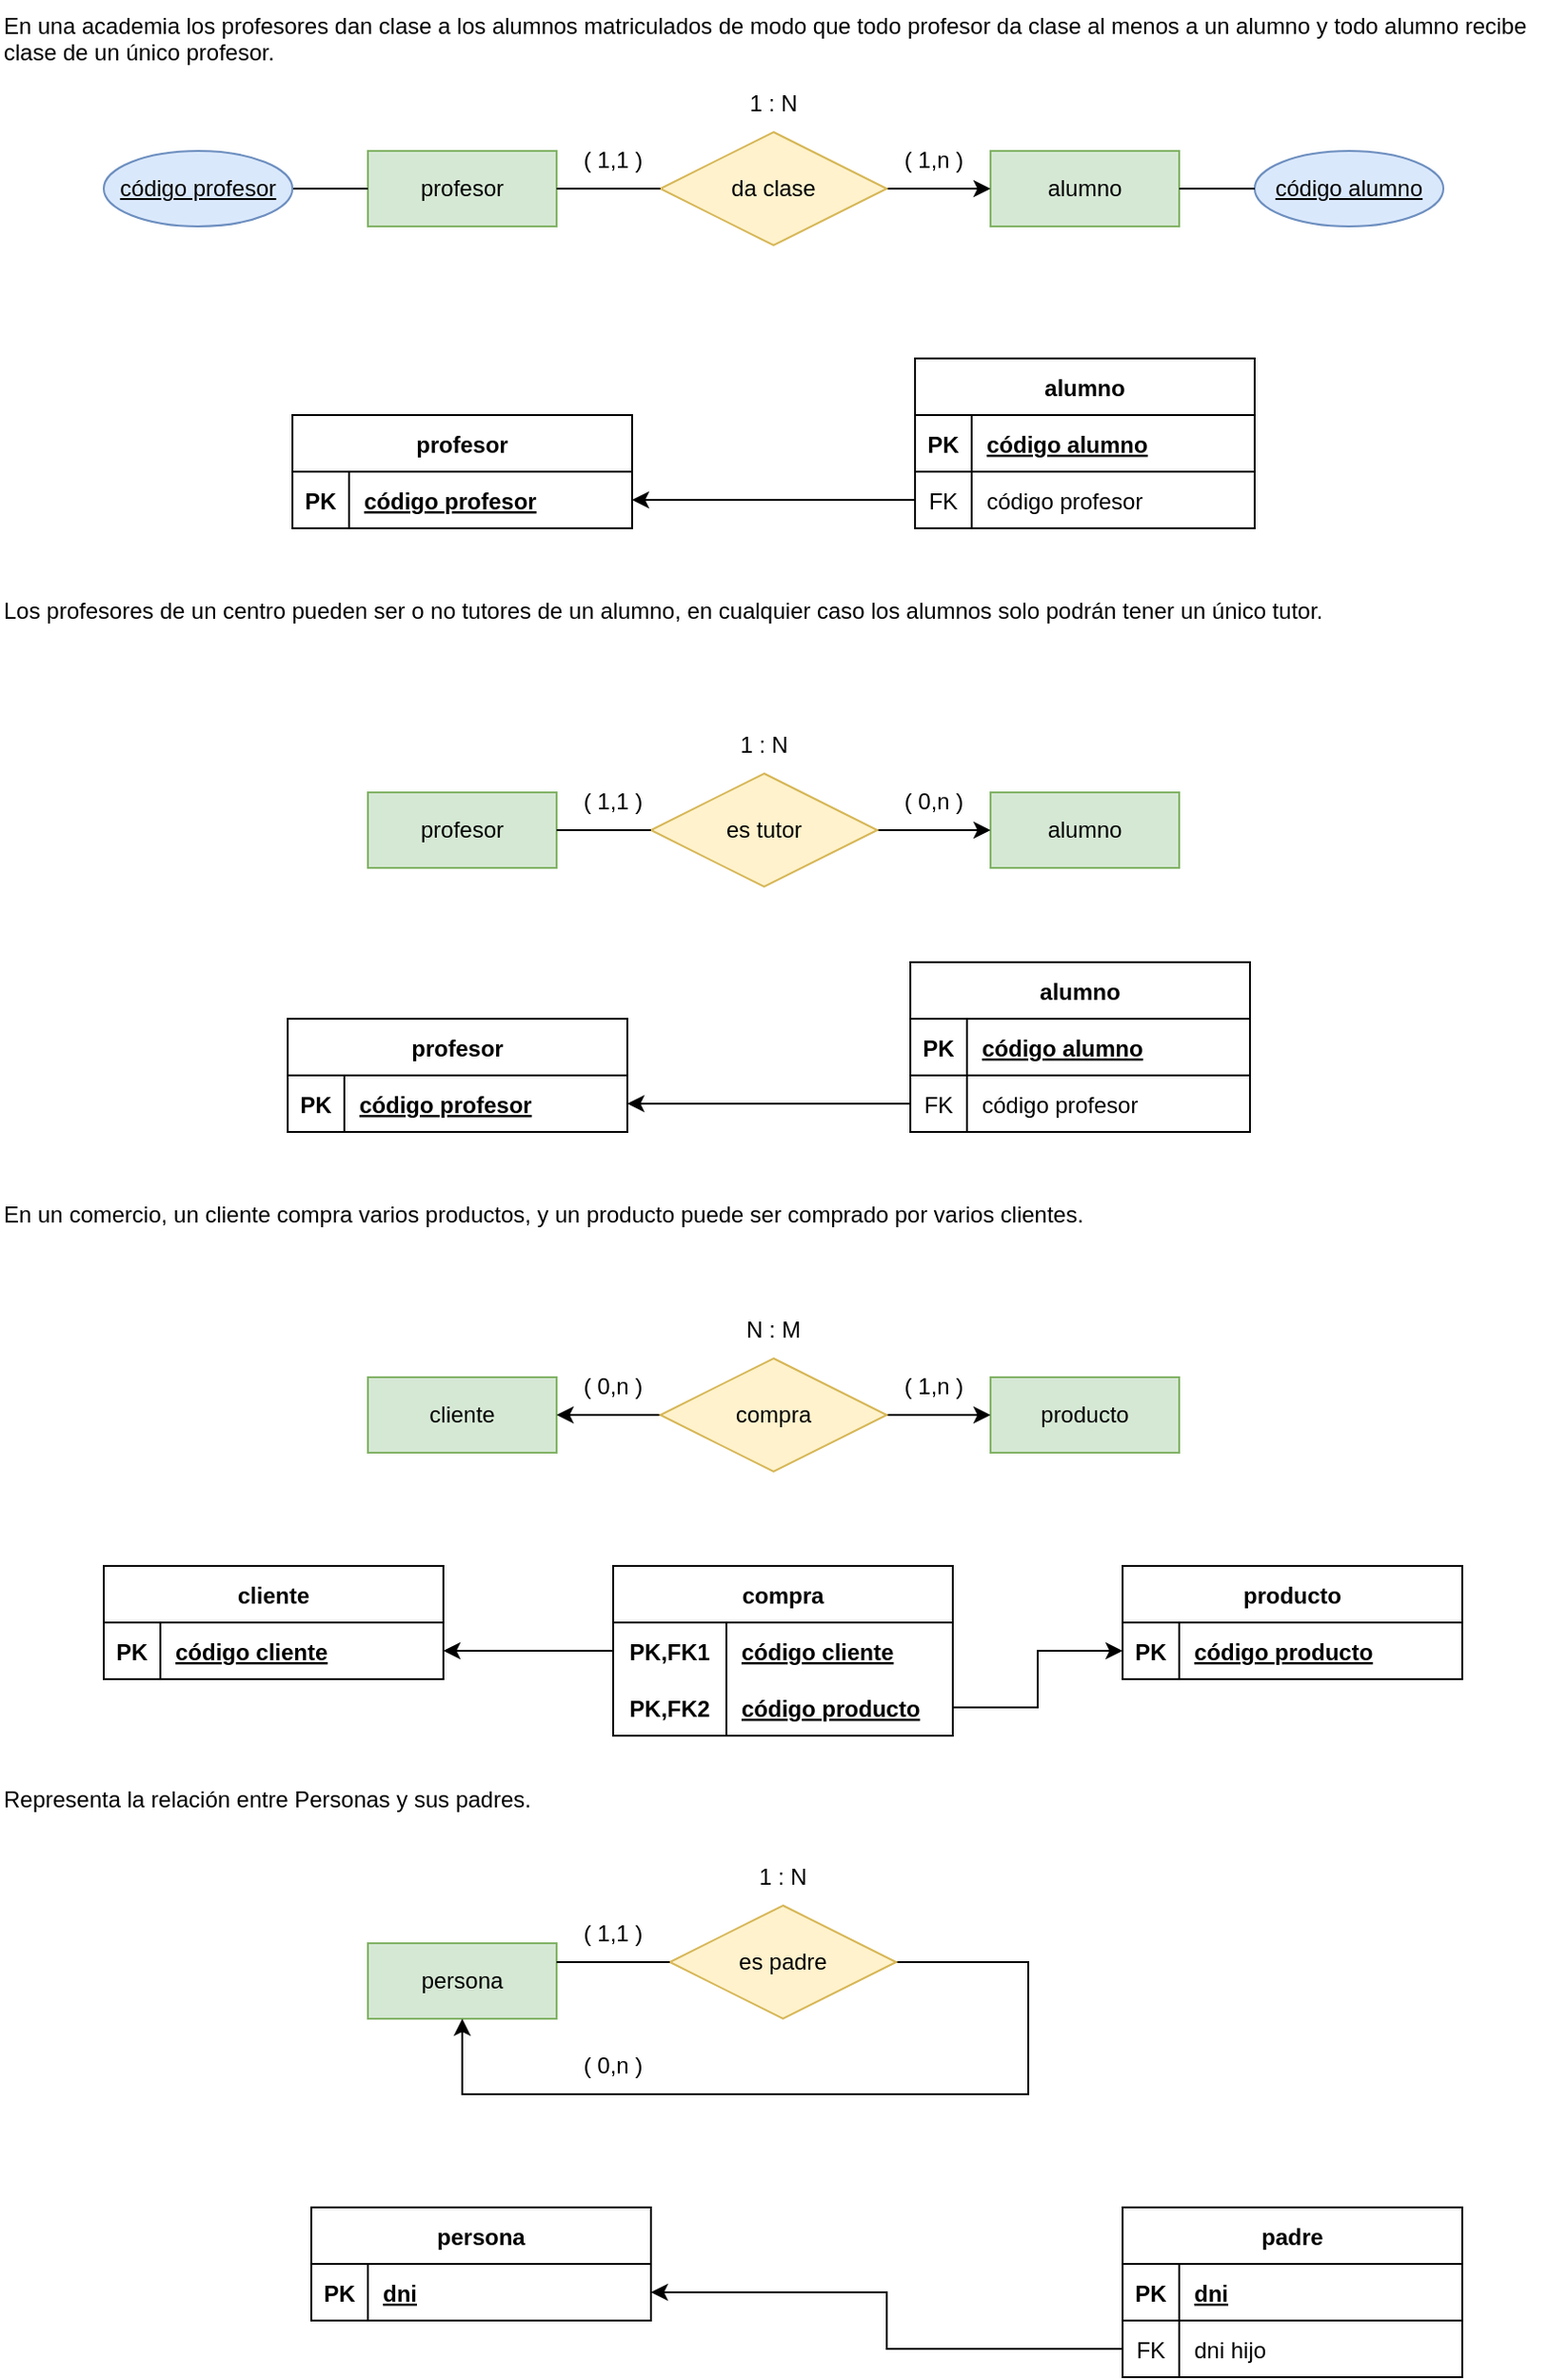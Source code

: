 <mxfile version="20.5.1" type="github">
  <diagram id="R2lEEEUBdFMjLlhIrx00" name="Page-1">
    <mxGraphModel dx="1422" dy="771" grid="1" gridSize="10" guides="1" tooltips="1" connect="1" arrows="1" fold="1" page="1" pageScale="1" pageWidth="1100" pageHeight="850" math="0" shadow="0" extFonts="Permanent Marker^https://fonts.googleapis.com/css?family=Permanent+Marker">
      <root>
        <mxCell id="0" />
        <mxCell id="1" parent="0" />
        <mxCell id="P5QB1PJldriL9mMZKFmA-2" value="alumno" style="whiteSpace=wrap;html=1;align=center;fillColor=#d5e8d4;strokeColor=#82b366;" vertex="1" parent="1">
          <mxGeometry x="540" y="110" width="100" height="40" as="geometry" />
        </mxCell>
        <mxCell id="P5QB1PJldriL9mMZKFmA-3" value="profesor" style="whiteSpace=wrap;html=1;align=center;fillColor=#d5e8d4;strokeColor=#82b366;" vertex="1" parent="1">
          <mxGeometry x="210" y="110" width="100" height="40" as="geometry" />
        </mxCell>
        <mxCell id="P5QB1PJldriL9mMZKFmA-5" style="edgeStyle=orthogonalEdgeStyle;rounded=0;orthogonalLoop=1;jettySize=auto;html=1;entryX=0;entryY=0.5;entryDx=0;entryDy=0;" edge="1" parent="1" source="P5QB1PJldriL9mMZKFmA-4" target="P5QB1PJldriL9mMZKFmA-2">
          <mxGeometry relative="1" as="geometry" />
        </mxCell>
        <mxCell id="P5QB1PJldriL9mMZKFmA-4" value="da clase" style="shape=rhombus;perimeter=rhombusPerimeter;whiteSpace=wrap;html=1;align=center;fillColor=#fff2cc;strokeColor=#d6b656;" vertex="1" parent="1">
          <mxGeometry x="365" y="100" width="120" height="60" as="geometry" />
        </mxCell>
        <mxCell id="P5QB1PJldriL9mMZKFmA-6" value="" style="endArrow=none;html=1;rounded=0;exitX=0;exitY=0.5;exitDx=0;exitDy=0;entryX=1;entryY=0.5;entryDx=0;entryDy=0;" edge="1" parent="1" source="P5QB1PJldriL9mMZKFmA-4" target="P5QB1PJldriL9mMZKFmA-3">
          <mxGeometry relative="1" as="geometry">
            <mxPoint x="340" y="340" as="sourcePoint" />
            <mxPoint x="500" y="340" as="targetPoint" />
          </mxGeometry>
        </mxCell>
        <mxCell id="P5QB1PJldriL9mMZKFmA-9" value="( 1,n )" style="text;html=1;strokeColor=none;fillColor=none;align=center;verticalAlign=middle;whiteSpace=wrap;rounded=0;" vertex="1" parent="1">
          <mxGeometry x="480" y="100" width="60" height="30" as="geometry" />
        </mxCell>
        <mxCell id="P5QB1PJldriL9mMZKFmA-10" value="( 1,1 )" style="text;html=1;strokeColor=none;fillColor=none;align=center;verticalAlign=middle;whiteSpace=wrap;rounded=0;" vertex="1" parent="1">
          <mxGeometry x="310" y="100" width="60" height="30" as="geometry" />
        </mxCell>
        <mxCell id="P5QB1PJldriL9mMZKFmA-14" value="1 : N" style="text;html=1;strokeColor=none;fillColor=none;align=center;verticalAlign=middle;whiteSpace=wrap;rounded=0;" vertex="1" parent="1">
          <mxGeometry x="395" y="70" width="60" height="30" as="geometry" />
        </mxCell>
        <mxCell id="P5QB1PJldriL9mMZKFmA-17" value="código alumno" style="ellipse;whiteSpace=wrap;html=1;align=center;fontStyle=4;fillColor=#dae8fc;strokeColor=#6c8ebf;" vertex="1" parent="1">
          <mxGeometry x="680" y="110" width="100" height="40" as="geometry" />
        </mxCell>
        <mxCell id="P5QB1PJldriL9mMZKFmA-19" value="" style="endArrow=none;html=1;rounded=0;exitX=1;exitY=0.5;exitDx=0;exitDy=0;entryX=0;entryY=0.5;entryDx=0;entryDy=0;" edge="1" parent="1" source="P5QB1PJldriL9mMZKFmA-41" target="P5QB1PJldriL9mMZKFmA-3">
          <mxGeometry relative="1" as="geometry">
            <mxPoint x="170" y="130" as="sourcePoint" />
            <mxPoint x="500" y="370" as="targetPoint" />
          </mxGeometry>
        </mxCell>
        <mxCell id="P5QB1PJldriL9mMZKFmA-20" value="" style="endArrow=none;html=1;rounded=0;exitX=0;exitY=0.5;exitDx=0;exitDy=0;entryX=1;entryY=0.5;entryDx=0;entryDy=0;" edge="1" parent="1" source="P5QB1PJldriL9mMZKFmA-17" target="P5QB1PJldriL9mMZKFmA-2">
          <mxGeometry relative="1" as="geometry">
            <mxPoint x="340" y="370" as="sourcePoint" />
            <mxPoint x="500" y="370" as="targetPoint" />
          </mxGeometry>
        </mxCell>
        <mxCell id="P5QB1PJldriL9mMZKFmA-21" value="profesor" style="shape=table;startSize=30;container=1;collapsible=1;childLayout=tableLayout;fixedRows=1;rowLines=0;fontStyle=1;align=center;resizeLast=1;" vertex="1" parent="1">
          <mxGeometry x="170" y="250" width="180" height="60" as="geometry" />
        </mxCell>
        <mxCell id="P5QB1PJldriL9mMZKFmA-22" value="" style="shape=tableRow;horizontal=0;startSize=0;swimlaneHead=0;swimlaneBody=0;fillColor=none;collapsible=0;dropTarget=0;points=[[0,0.5],[1,0.5]];portConstraint=eastwest;top=0;left=0;right=0;bottom=1;" vertex="1" parent="P5QB1PJldriL9mMZKFmA-21">
          <mxGeometry y="30" width="180" height="30" as="geometry" />
        </mxCell>
        <mxCell id="P5QB1PJldriL9mMZKFmA-23" value="PK" style="shape=partialRectangle;connectable=0;fillColor=none;top=0;left=0;bottom=0;right=0;fontStyle=1;overflow=hidden;" vertex="1" parent="P5QB1PJldriL9mMZKFmA-22">
          <mxGeometry width="30" height="30" as="geometry">
            <mxRectangle width="30" height="30" as="alternateBounds" />
          </mxGeometry>
        </mxCell>
        <mxCell id="P5QB1PJldriL9mMZKFmA-24" value="código profesor" style="shape=partialRectangle;connectable=0;fillColor=none;top=0;left=0;bottom=0;right=0;align=left;spacingLeft=6;fontStyle=5;overflow=hidden;" vertex="1" parent="P5QB1PJldriL9mMZKFmA-22">
          <mxGeometry x="30" width="150" height="30" as="geometry">
            <mxRectangle width="150" height="30" as="alternateBounds" />
          </mxGeometry>
        </mxCell>
        <mxCell id="P5QB1PJldriL9mMZKFmA-34" value="alumno" style="shape=table;startSize=30;container=1;collapsible=1;childLayout=tableLayout;fixedRows=1;rowLines=0;fontStyle=1;align=center;resizeLast=1;" vertex="1" parent="1">
          <mxGeometry x="500" y="220" width="180" height="90" as="geometry" />
        </mxCell>
        <mxCell id="P5QB1PJldriL9mMZKFmA-35" value="" style="shape=tableRow;horizontal=0;startSize=0;swimlaneHead=0;swimlaneBody=0;fillColor=none;collapsible=0;dropTarget=0;points=[[0,0.5],[1,0.5]];portConstraint=eastwest;top=0;left=0;right=0;bottom=1;" vertex="1" parent="P5QB1PJldriL9mMZKFmA-34">
          <mxGeometry y="30" width="180" height="30" as="geometry" />
        </mxCell>
        <mxCell id="P5QB1PJldriL9mMZKFmA-36" value="PK" style="shape=partialRectangle;connectable=0;fillColor=none;top=0;left=0;bottom=0;right=0;fontStyle=1;overflow=hidden;" vertex="1" parent="P5QB1PJldriL9mMZKFmA-35">
          <mxGeometry width="30" height="30" as="geometry">
            <mxRectangle width="30" height="30" as="alternateBounds" />
          </mxGeometry>
        </mxCell>
        <mxCell id="P5QB1PJldriL9mMZKFmA-37" value="código alumno" style="shape=partialRectangle;connectable=0;fillColor=none;top=0;left=0;bottom=0;right=0;align=left;spacingLeft=6;fontStyle=5;overflow=hidden;" vertex="1" parent="P5QB1PJldriL9mMZKFmA-35">
          <mxGeometry x="30" width="150" height="30" as="geometry">
            <mxRectangle width="150" height="30" as="alternateBounds" />
          </mxGeometry>
        </mxCell>
        <mxCell id="P5QB1PJldriL9mMZKFmA-38" value="" style="shape=tableRow;horizontal=0;startSize=0;swimlaneHead=0;swimlaneBody=0;fillColor=none;collapsible=0;dropTarget=0;points=[[0,0.5],[1,0.5]];portConstraint=eastwest;top=0;left=0;right=0;bottom=0;" vertex="1" parent="P5QB1PJldriL9mMZKFmA-34">
          <mxGeometry y="60" width="180" height="30" as="geometry" />
        </mxCell>
        <mxCell id="P5QB1PJldriL9mMZKFmA-39" value="FK" style="shape=partialRectangle;connectable=0;fillColor=none;top=0;left=0;bottom=0;right=0;editable=1;overflow=hidden;" vertex="1" parent="P5QB1PJldriL9mMZKFmA-38">
          <mxGeometry width="30" height="30" as="geometry">
            <mxRectangle width="30" height="30" as="alternateBounds" />
          </mxGeometry>
        </mxCell>
        <mxCell id="P5QB1PJldriL9mMZKFmA-40" value="código profesor" style="shape=partialRectangle;connectable=0;fillColor=none;top=0;left=0;bottom=0;right=0;align=left;spacingLeft=6;overflow=hidden;" vertex="1" parent="P5QB1PJldriL9mMZKFmA-38">
          <mxGeometry x="30" width="150" height="30" as="geometry">
            <mxRectangle width="150" height="30" as="alternateBounds" />
          </mxGeometry>
        </mxCell>
        <mxCell id="P5QB1PJldriL9mMZKFmA-41" value="código profesor" style="ellipse;whiteSpace=wrap;html=1;align=center;fontStyle=4;fillColor=#dae8fc;strokeColor=#6c8ebf;" vertex="1" parent="1">
          <mxGeometry x="70" y="110" width="100" height="40" as="geometry" />
        </mxCell>
        <mxCell id="P5QB1PJldriL9mMZKFmA-46" style="edgeStyle=orthogonalEdgeStyle;rounded=0;orthogonalLoop=1;jettySize=auto;html=1;entryX=1;entryY=0.75;entryDx=0;entryDy=0;exitX=0;exitY=0.5;exitDx=0;exitDy=0;" edge="1" parent="1" source="P5QB1PJldriL9mMZKFmA-38" target="P5QB1PJldriL9mMZKFmA-21">
          <mxGeometry relative="1" as="geometry" />
        </mxCell>
        <mxCell id="P5QB1PJldriL9mMZKFmA-47" value="En una academia los profesores dan clase a los alumnos matriculados de modo que todo profesor da clase al menos a un alumno y todo alumno recibe clase de un único profesor." style="text;whiteSpace=wrap;html=1;" vertex="1" parent="1">
          <mxGeometry x="15" y="30" width="820" height="40" as="geometry" />
        </mxCell>
        <mxCell id="P5QB1PJldriL9mMZKFmA-48" value="Los profesores de un centro pueden ser o no tutores de un alumno, en cualquier caso los alumnos solo podrán tener un único tutor." style="text;whiteSpace=wrap;html=1;" vertex="1" parent="1">
          <mxGeometry x="15" y="340" width="815" height="30" as="geometry" />
        </mxCell>
        <mxCell id="P5QB1PJldriL9mMZKFmA-49" value="profesor" style="whiteSpace=wrap;html=1;align=center;fillColor=#d5e8d4;strokeColor=#82b366;" vertex="1" parent="1">
          <mxGeometry x="210" y="450" width="100" height="40" as="geometry" />
        </mxCell>
        <mxCell id="P5QB1PJldriL9mMZKFmA-50" value="alumno" style="whiteSpace=wrap;html=1;align=center;fillColor=#d5e8d4;strokeColor=#82b366;" vertex="1" parent="1">
          <mxGeometry x="540" y="450" width="100" height="40" as="geometry" />
        </mxCell>
        <mxCell id="P5QB1PJldriL9mMZKFmA-54" style="edgeStyle=orthogonalEdgeStyle;rounded=0;orthogonalLoop=1;jettySize=auto;html=1;entryX=0;entryY=0.5;entryDx=0;entryDy=0;" edge="1" parent="1" source="P5QB1PJldriL9mMZKFmA-51" target="P5QB1PJldriL9mMZKFmA-50">
          <mxGeometry relative="1" as="geometry" />
        </mxCell>
        <mxCell id="P5QB1PJldriL9mMZKFmA-51" value="es tutor" style="shape=rhombus;perimeter=rhombusPerimeter;whiteSpace=wrap;html=1;align=center;fillColor=#fff2cc;strokeColor=#d6b656;" vertex="1" parent="1">
          <mxGeometry x="360" y="440" width="120" height="60" as="geometry" />
        </mxCell>
        <mxCell id="P5QB1PJldriL9mMZKFmA-52" value="( 1,1 )" style="text;html=1;strokeColor=none;fillColor=none;align=center;verticalAlign=middle;whiteSpace=wrap;rounded=0;" vertex="1" parent="1">
          <mxGeometry x="310" y="440" width="60" height="30" as="geometry" />
        </mxCell>
        <mxCell id="P5QB1PJldriL9mMZKFmA-53" value="" style="endArrow=none;html=1;rounded=0;exitX=1;exitY=0.5;exitDx=0;exitDy=0;entryX=0;entryY=0.5;entryDx=0;entryDy=0;" edge="1" parent="1" source="P5QB1PJldriL9mMZKFmA-49" target="P5QB1PJldriL9mMZKFmA-51">
          <mxGeometry relative="1" as="geometry">
            <mxPoint x="340" y="370" as="sourcePoint" />
            <mxPoint x="500" y="370" as="targetPoint" />
          </mxGeometry>
        </mxCell>
        <mxCell id="P5QB1PJldriL9mMZKFmA-55" value="( 0,n )" style="text;html=1;strokeColor=none;fillColor=none;align=center;verticalAlign=middle;whiteSpace=wrap;rounded=0;" vertex="1" parent="1">
          <mxGeometry x="480" y="440" width="60" height="30" as="geometry" />
        </mxCell>
        <mxCell id="P5QB1PJldriL9mMZKFmA-56" value="1 : N" style="text;html=1;strokeColor=none;fillColor=none;align=center;verticalAlign=middle;whiteSpace=wrap;rounded=0;" vertex="1" parent="1">
          <mxGeometry x="390" y="410" width="60" height="30" as="geometry" />
        </mxCell>
        <mxCell id="P5QB1PJldriL9mMZKFmA-57" value="profesor" style="shape=table;startSize=30;container=1;collapsible=1;childLayout=tableLayout;fixedRows=1;rowLines=0;fontStyle=1;align=center;resizeLast=1;" vertex="1" parent="1">
          <mxGeometry x="167.5" y="570" width="180" height="60" as="geometry" />
        </mxCell>
        <mxCell id="P5QB1PJldriL9mMZKFmA-58" value="" style="shape=tableRow;horizontal=0;startSize=0;swimlaneHead=0;swimlaneBody=0;fillColor=none;collapsible=0;dropTarget=0;points=[[0,0.5],[1,0.5]];portConstraint=eastwest;top=0;left=0;right=0;bottom=1;" vertex="1" parent="P5QB1PJldriL9mMZKFmA-57">
          <mxGeometry y="30" width="180" height="30" as="geometry" />
        </mxCell>
        <mxCell id="P5QB1PJldriL9mMZKFmA-59" value="PK" style="shape=partialRectangle;connectable=0;fillColor=none;top=0;left=0;bottom=0;right=0;fontStyle=1;overflow=hidden;" vertex="1" parent="P5QB1PJldriL9mMZKFmA-58">
          <mxGeometry width="30" height="30" as="geometry">
            <mxRectangle width="30" height="30" as="alternateBounds" />
          </mxGeometry>
        </mxCell>
        <mxCell id="P5QB1PJldriL9mMZKFmA-60" value="código profesor" style="shape=partialRectangle;connectable=0;fillColor=none;top=0;left=0;bottom=0;right=0;align=left;spacingLeft=6;fontStyle=5;overflow=hidden;" vertex="1" parent="P5QB1PJldriL9mMZKFmA-58">
          <mxGeometry x="30" width="150" height="30" as="geometry">
            <mxRectangle width="150" height="30" as="alternateBounds" />
          </mxGeometry>
        </mxCell>
        <mxCell id="P5QB1PJldriL9mMZKFmA-61" value="alumno" style="shape=table;startSize=30;container=1;collapsible=1;childLayout=tableLayout;fixedRows=1;rowLines=0;fontStyle=1;align=center;resizeLast=1;" vertex="1" parent="1">
          <mxGeometry x="497.5" y="540" width="180" height="90" as="geometry">
            <mxRectangle x="497.5" y="540" width="80" height="30" as="alternateBounds" />
          </mxGeometry>
        </mxCell>
        <mxCell id="P5QB1PJldriL9mMZKFmA-62" value="" style="shape=tableRow;horizontal=0;startSize=0;swimlaneHead=0;swimlaneBody=0;fillColor=none;collapsible=0;dropTarget=0;points=[[0,0.5],[1,0.5]];portConstraint=eastwest;top=0;left=0;right=0;bottom=1;" vertex="1" parent="P5QB1PJldriL9mMZKFmA-61">
          <mxGeometry y="30" width="180" height="30" as="geometry" />
        </mxCell>
        <mxCell id="P5QB1PJldriL9mMZKFmA-63" value="PK" style="shape=partialRectangle;connectable=0;fillColor=none;top=0;left=0;bottom=0;right=0;fontStyle=1;overflow=hidden;" vertex="1" parent="P5QB1PJldriL9mMZKFmA-62">
          <mxGeometry width="30" height="30" as="geometry">
            <mxRectangle width="30" height="30" as="alternateBounds" />
          </mxGeometry>
        </mxCell>
        <mxCell id="P5QB1PJldriL9mMZKFmA-64" value="código alumno" style="shape=partialRectangle;connectable=0;fillColor=none;top=0;left=0;bottom=0;right=0;align=left;spacingLeft=6;fontStyle=5;overflow=hidden;" vertex="1" parent="P5QB1PJldriL9mMZKFmA-62">
          <mxGeometry x="30" width="150" height="30" as="geometry">
            <mxRectangle width="150" height="30" as="alternateBounds" />
          </mxGeometry>
        </mxCell>
        <mxCell id="P5QB1PJldriL9mMZKFmA-65" value="" style="shape=tableRow;horizontal=0;startSize=0;swimlaneHead=0;swimlaneBody=0;fillColor=none;collapsible=0;dropTarget=0;points=[[0,0.5],[1,0.5]];portConstraint=eastwest;top=0;left=0;right=0;bottom=0;" vertex="1" parent="P5QB1PJldriL9mMZKFmA-61">
          <mxGeometry y="60" width="180" height="30" as="geometry" />
        </mxCell>
        <mxCell id="P5QB1PJldriL9mMZKFmA-66" value="FK" style="shape=partialRectangle;connectable=0;fillColor=none;top=0;left=0;bottom=0;right=0;editable=1;overflow=hidden;" vertex="1" parent="P5QB1PJldriL9mMZKFmA-65">
          <mxGeometry width="30" height="30" as="geometry">
            <mxRectangle width="30" height="30" as="alternateBounds" />
          </mxGeometry>
        </mxCell>
        <mxCell id="P5QB1PJldriL9mMZKFmA-67" value="código profesor" style="shape=partialRectangle;connectable=0;fillColor=none;top=0;left=0;bottom=0;right=0;align=left;spacingLeft=6;overflow=hidden;" vertex="1" parent="P5QB1PJldriL9mMZKFmA-65">
          <mxGeometry x="30" width="150" height="30" as="geometry">
            <mxRectangle width="150" height="30" as="alternateBounds" />
          </mxGeometry>
        </mxCell>
        <mxCell id="P5QB1PJldriL9mMZKFmA-68" style="edgeStyle=orthogonalEdgeStyle;rounded=0;orthogonalLoop=1;jettySize=auto;html=1;entryX=1;entryY=0.75;entryDx=0;entryDy=0;exitX=0;exitY=0.5;exitDx=0;exitDy=0;" edge="1" parent="1" source="P5QB1PJldriL9mMZKFmA-65" target="P5QB1PJldriL9mMZKFmA-57">
          <mxGeometry relative="1" as="geometry" />
        </mxCell>
        <mxCell id="P5QB1PJldriL9mMZKFmA-72" value="En un comercio, un cliente compra varios productos, y un producto puede ser comprado por varios clientes." style="text;whiteSpace=wrap;html=1;" vertex="1" parent="1">
          <mxGeometry x="15" y="660" width="815" height="40" as="geometry" />
        </mxCell>
        <mxCell id="P5QB1PJldriL9mMZKFmA-73" value="cliente" style="whiteSpace=wrap;html=1;align=center;fillColor=#d5e8d4;strokeColor=#82b366;" vertex="1" parent="1">
          <mxGeometry x="210" y="760" width="100" height="40" as="geometry" />
        </mxCell>
        <mxCell id="P5QB1PJldriL9mMZKFmA-74" value="producto" style="whiteSpace=wrap;html=1;align=center;fillColor=#d5e8d4;strokeColor=#82b366;" vertex="1" parent="1">
          <mxGeometry x="540" y="760" width="100" height="40" as="geometry" />
        </mxCell>
        <mxCell id="P5QB1PJldriL9mMZKFmA-76" style="edgeStyle=orthogonalEdgeStyle;rounded=0;orthogonalLoop=1;jettySize=auto;html=1;entryX=1;entryY=0.5;entryDx=0;entryDy=0;" edge="1" parent="1" source="P5QB1PJldriL9mMZKFmA-75" target="P5QB1PJldriL9mMZKFmA-73">
          <mxGeometry relative="1" as="geometry" />
        </mxCell>
        <mxCell id="P5QB1PJldriL9mMZKFmA-77" style="edgeStyle=orthogonalEdgeStyle;rounded=0;orthogonalLoop=1;jettySize=auto;html=1;entryX=0;entryY=0.5;entryDx=0;entryDy=0;" edge="1" parent="1" source="P5QB1PJldriL9mMZKFmA-75" target="P5QB1PJldriL9mMZKFmA-74">
          <mxGeometry relative="1" as="geometry" />
        </mxCell>
        <mxCell id="P5QB1PJldriL9mMZKFmA-75" value="compra" style="shape=rhombus;perimeter=rhombusPerimeter;whiteSpace=wrap;html=1;align=center;fillColor=#fff2cc;strokeColor=#d6b656;" vertex="1" parent="1">
          <mxGeometry x="365" y="750" width="120" height="60" as="geometry" />
        </mxCell>
        <mxCell id="P5QB1PJldriL9mMZKFmA-82" value="( 0,n )" style="text;html=1;strokeColor=none;fillColor=none;align=center;verticalAlign=middle;whiteSpace=wrap;rounded=0;" vertex="1" parent="1">
          <mxGeometry x="310" y="750" width="60" height="30" as="geometry" />
        </mxCell>
        <mxCell id="P5QB1PJldriL9mMZKFmA-83" value="( 1,n )" style="text;html=1;strokeColor=none;fillColor=none;align=center;verticalAlign=middle;whiteSpace=wrap;rounded=0;" vertex="1" parent="1">
          <mxGeometry x="480" y="750" width="60" height="30" as="geometry" />
        </mxCell>
        <mxCell id="P5QB1PJldriL9mMZKFmA-84" value="N : M" style="text;html=1;strokeColor=none;fillColor=none;align=center;verticalAlign=middle;whiteSpace=wrap;rounded=0;" vertex="1" parent="1">
          <mxGeometry x="395" y="720" width="60" height="30" as="geometry" />
        </mxCell>
        <mxCell id="P5QB1PJldriL9mMZKFmA-85" value="cliente" style="shape=table;startSize=30;container=1;collapsible=1;childLayout=tableLayout;fixedRows=1;rowLines=0;fontStyle=1;align=center;resizeLast=1;strokeColor=#000000;" vertex="1" parent="1">
          <mxGeometry x="70" y="860" width="180" height="60" as="geometry" />
        </mxCell>
        <mxCell id="P5QB1PJldriL9mMZKFmA-86" value="" style="shape=tableRow;horizontal=0;startSize=0;swimlaneHead=0;swimlaneBody=0;fillColor=none;collapsible=0;dropTarget=0;points=[[0,0.5],[1,0.5]];portConstraint=eastwest;top=0;left=0;right=0;bottom=1;strokeColor=#000000;" vertex="1" parent="P5QB1PJldriL9mMZKFmA-85">
          <mxGeometry y="30" width="180" height="30" as="geometry" />
        </mxCell>
        <mxCell id="P5QB1PJldriL9mMZKFmA-87" value="PK" style="shape=partialRectangle;connectable=0;fillColor=none;top=0;left=0;bottom=0;right=0;fontStyle=1;overflow=hidden;strokeColor=#000000;" vertex="1" parent="P5QB1PJldriL9mMZKFmA-86">
          <mxGeometry width="30" height="30" as="geometry">
            <mxRectangle width="30" height="30" as="alternateBounds" />
          </mxGeometry>
        </mxCell>
        <mxCell id="P5QB1PJldriL9mMZKFmA-88" value="código cliente" style="shape=partialRectangle;connectable=0;fillColor=none;top=0;left=0;bottom=0;right=0;align=left;spacingLeft=6;fontStyle=5;overflow=hidden;strokeColor=#000000;" vertex="1" parent="P5QB1PJldriL9mMZKFmA-86">
          <mxGeometry x="30" width="150" height="30" as="geometry">
            <mxRectangle width="150" height="30" as="alternateBounds" />
          </mxGeometry>
        </mxCell>
        <mxCell id="P5QB1PJldriL9mMZKFmA-98" value="producto" style="shape=table;startSize=30;container=1;collapsible=1;childLayout=tableLayout;fixedRows=1;rowLines=0;fontStyle=1;align=center;resizeLast=1;strokeColor=#000000;" vertex="1" parent="1">
          <mxGeometry x="610" y="860" width="180" height="60" as="geometry" />
        </mxCell>
        <mxCell id="P5QB1PJldriL9mMZKFmA-99" value="" style="shape=tableRow;horizontal=0;startSize=0;swimlaneHead=0;swimlaneBody=0;fillColor=none;collapsible=0;dropTarget=0;points=[[0,0.5],[1,0.5]];portConstraint=eastwest;top=0;left=0;right=0;bottom=1;strokeColor=#000000;" vertex="1" parent="P5QB1PJldriL9mMZKFmA-98">
          <mxGeometry y="30" width="180" height="30" as="geometry" />
        </mxCell>
        <mxCell id="P5QB1PJldriL9mMZKFmA-100" value="PK" style="shape=partialRectangle;connectable=0;fillColor=none;top=0;left=0;bottom=0;right=0;fontStyle=1;overflow=hidden;strokeColor=#000000;" vertex="1" parent="P5QB1PJldriL9mMZKFmA-99">
          <mxGeometry width="30" height="30" as="geometry">
            <mxRectangle width="30" height="30" as="alternateBounds" />
          </mxGeometry>
        </mxCell>
        <mxCell id="P5QB1PJldriL9mMZKFmA-101" value="código producto" style="shape=partialRectangle;connectable=0;fillColor=none;top=0;left=0;bottom=0;right=0;align=left;spacingLeft=6;fontStyle=5;overflow=hidden;strokeColor=#000000;" vertex="1" parent="P5QB1PJldriL9mMZKFmA-99">
          <mxGeometry x="30" width="150" height="30" as="geometry">
            <mxRectangle width="150" height="30" as="alternateBounds" />
          </mxGeometry>
        </mxCell>
        <mxCell id="P5QB1PJldriL9mMZKFmA-124" value="compra" style="shape=table;startSize=30;container=1;collapsible=1;childLayout=tableLayout;fixedRows=1;rowLines=0;fontStyle=1;align=center;resizeLast=1;strokeColor=#000000;" vertex="1" parent="1">
          <mxGeometry x="340" y="860" width="180" height="90" as="geometry" />
        </mxCell>
        <mxCell id="P5QB1PJldriL9mMZKFmA-125" value="" style="shape=tableRow;horizontal=0;startSize=0;swimlaneHead=0;swimlaneBody=0;fillColor=none;collapsible=0;dropTarget=0;points=[[0,0.5],[1,0.5]];portConstraint=eastwest;top=0;left=0;right=0;bottom=0;strokeColor=#000000;" vertex="1" parent="P5QB1PJldriL9mMZKFmA-124">
          <mxGeometry y="30" width="180" height="30" as="geometry" />
        </mxCell>
        <mxCell id="P5QB1PJldriL9mMZKFmA-126" value="PK,FK1" style="shape=partialRectangle;connectable=0;fillColor=none;top=0;left=0;bottom=0;right=0;fontStyle=1;overflow=hidden;strokeColor=#000000;" vertex="1" parent="P5QB1PJldriL9mMZKFmA-125">
          <mxGeometry width="60" height="30" as="geometry">
            <mxRectangle width="60" height="30" as="alternateBounds" />
          </mxGeometry>
        </mxCell>
        <mxCell id="P5QB1PJldriL9mMZKFmA-127" value="código cliente" style="shape=partialRectangle;connectable=0;fillColor=none;top=0;left=0;bottom=0;right=0;align=left;spacingLeft=6;fontStyle=5;overflow=hidden;strokeColor=#000000;" vertex="1" parent="P5QB1PJldriL9mMZKFmA-125">
          <mxGeometry x="60" width="120" height="30" as="geometry">
            <mxRectangle width="120" height="30" as="alternateBounds" />
          </mxGeometry>
        </mxCell>
        <mxCell id="P5QB1PJldriL9mMZKFmA-128" value="" style="shape=tableRow;horizontal=0;startSize=0;swimlaneHead=0;swimlaneBody=0;fillColor=none;collapsible=0;dropTarget=0;points=[[0,0.5],[1,0.5]];portConstraint=eastwest;top=0;left=0;right=0;bottom=1;strokeColor=#000000;" vertex="1" parent="P5QB1PJldriL9mMZKFmA-124">
          <mxGeometry y="60" width="180" height="30" as="geometry" />
        </mxCell>
        <mxCell id="P5QB1PJldriL9mMZKFmA-129" value="PK,FK2" style="shape=partialRectangle;connectable=0;fillColor=none;top=0;left=0;bottom=0;right=0;fontStyle=1;overflow=hidden;strokeColor=#000000;" vertex="1" parent="P5QB1PJldriL9mMZKFmA-128">
          <mxGeometry width="60" height="30" as="geometry">
            <mxRectangle width="60" height="30" as="alternateBounds" />
          </mxGeometry>
        </mxCell>
        <mxCell id="P5QB1PJldriL9mMZKFmA-130" value="código producto" style="shape=partialRectangle;connectable=0;fillColor=none;top=0;left=0;bottom=0;right=0;align=left;spacingLeft=6;fontStyle=5;overflow=hidden;strokeColor=#000000;" vertex="1" parent="P5QB1PJldriL9mMZKFmA-128">
          <mxGeometry x="60" width="120" height="30" as="geometry">
            <mxRectangle width="120" height="30" as="alternateBounds" />
          </mxGeometry>
        </mxCell>
        <mxCell id="P5QB1PJldriL9mMZKFmA-137" style="edgeStyle=orthogonalEdgeStyle;rounded=0;orthogonalLoop=1;jettySize=auto;html=1;entryX=1;entryY=0.5;entryDx=0;entryDy=0;" edge="1" parent="1" source="P5QB1PJldriL9mMZKFmA-125" target="P5QB1PJldriL9mMZKFmA-86">
          <mxGeometry relative="1" as="geometry" />
        </mxCell>
        <mxCell id="P5QB1PJldriL9mMZKFmA-138" style="edgeStyle=orthogonalEdgeStyle;rounded=0;orthogonalLoop=1;jettySize=auto;html=1;entryX=0;entryY=0.5;entryDx=0;entryDy=0;" edge="1" parent="1" source="P5QB1PJldriL9mMZKFmA-128" target="P5QB1PJldriL9mMZKFmA-99">
          <mxGeometry relative="1" as="geometry" />
        </mxCell>
        <mxCell id="P5QB1PJldriL9mMZKFmA-139" value="Representa la relación entre Personas y sus padres." style="text;whiteSpace=wrap;html=1;" vertex="1" parent="1">
          <mxGeometry x="15" y="970" width="310" height="40" as="geometry" />
        </mxCell>
        <mxCell id="P5QB1PJldriL9mMZKFmA-140" value="persona" style="whiteSpace=wrap;html=1;align=center;fillColor=#d5e8d4;strokeColor=#82b366;" vertex="1" parent="1">
          <mxGeometry x="210" y="1060" width="100" height="40" as="geometry" />
        </mxCell>
        <mxCell id="P5QB1PJldriL9mMZKFmA-144" style="edgeStyle=orthogonalEdgeStyle;rounded=0;orthogonalLoop=1;jettySize=auto;html=1;entryX=0.5;entryY=1;entryDx=0;entryDy=0;" edge="1" parent="1" source="P5QB1PJldriL9mMZKFmA-141" target="P5QB1PJldriL9mMZKFmA-140">
          <mxGeometry relative="1" as="geometry">
            <mxPoint x="530" y="1160" as="targetPoint" />
            <Array as="points">
              <mxPoint x="560" y="1070" />
              <mxPoint x="560" y="1140" />
              <mxPoint x="260" y="1140" />
            </Array>
          </mxGeometry>
        </mxCell>
        <mxCell id="P5QB1PJldriL9mMZKFmA-141" value="es padre" style="shape=rhombus;perimeter=rhombusPerimeter;whiteSpace=wrap;html=1;align=center;fillColor=#fff2cc;strokeColor=#d6b656;" vertex="1" parent="1">
          <mxGeometry x="370" y="1040" width="120" height="60" as="geometry" />
        </mxCell>
        <mxCell id="P5QB1PJldriL9mMZKFmA-142" value="" style="endArrow=none;html=1;rounded=0;exitX=1;exitY=0.25;exitDx=0;exitDy=0;entryX=0;entryY=0.5;entryDx=0;entryDy=0;" edge="1" parent="1" source="P5QB1PJldriL9mMZKFmA-140" target="P5QB1PJldriL9mMZKFmA-141">
          <mxGeometry relative="1" as="geometry">
            <mxPoint x="340" y="910" as="sourcePoint" />
            <mxPoint x="500" y="910" as="targetPoint" />
          </mxGeometry>
        </mxCell>
        <mxCell id="P5QB1PJldriL9mMZKFmA-145" value="( 1,1 )" style="text;html=1;strokeColor=none;fillColor=none;align=center;verticalAlign=middle;whiteSpace=wrap;rounded=0;" vertex="1" parent="1">
          <mxGeometry x="310" y="1040" width="60" height="30" as="geometry" />
        </mxCell>
        <mxCell id="P5QB1PJldriL9mMZKFmA-146" value="( 0,n )" style="text;html=1;strokeColor=none;fillColor=none;align=center;verticalAlign=middle;whiteSpace=wrap;rounded=0;" vertex="1" parent="1">
          <mxGeometry x="310" y="1110" width="60" height="30" as="geometry" />
        </mxCell>
        <mxCell id="P5QB1PJldriL9mMZKFmA-147" value="1 : N" style="text;html=1;strokeColor=none;fillColor=none;align=center;verticalAlign=middle;whiteSpace=wrap;rounded=0;" vertex="1" parent="1">
          <mxGeometry x="400" y="1010" width="60" height="30" as="geometry" />
        </mxCell>
        <mxCell id="P5QB1PJldriL9mMZKFmA-148" value="persona" style="shape=table;startSize=30;container=1;collapsible=1;childLayout=tableLayout;fixedRows=1;rowLines=0;fontStyle=1;align=center;resizeLast=1;strokeColor=#000000;" vertex="1" parent="1">
          <mxGeometry x="180" y="1200" width="180" height="60" as="geometry" />
        </mxCell>
        <mxCell id="P5QB1PJldriL9mMZKFmA-149" value="" style="shape=tableRow;horizontal=0;startSize=0;swimlaneHead=0;swimlaneBody=0;fillColor=none;collapsible=0;dropTarget=0;points=[[0,0.5],[1,0.5]];portConstraint=eastwest;top=0;left=0;right=0;bottom=1;strokeColor=#000000;" vertex="1" parent="P5QB1PJldriL9mMZKFmA-148">
          <mxGeometry y="30" width="180" height="30" as="geometry" />
        </mxCell>
        <mxCell id="P5QB1PJldriL9mMZKFmA-150" value="PK" style="shape=partialRectangle;connectable=0;fillColor=none;top=0;left=0;bottom=0;right=0;fontStyle=1;overflow=hidden;strokeColor=#000000;" vertex="1" parent="P5QB1PJldriL9mMZKFmA-149">
          <mxGeometry width="30" height="30" as="geometry">
            <mxRectangle width="30" height="30" as="alternateBounds" />
          </mxGeometry>
        </mxCell>
        <mxCell id="P5QB1PJldriL9mMZKFmA-151" value="dni" style="shape=partialRectangle;connectable=0;fillColor=none;top=0;left=0;bottom=0;right=0;align=left;spacingLeft=6;fontStyle=5;overflow=hidden;strokeColor=#000000;" vertex="1" parent="P5QB1PJldriL9mMZKFmA-149">
          <mxGeometry x="30" width="150" height="30" as="geometry">
            <mxRectangle width="150" height="30" as="alternateBounds" />
          </mxGeometry>
        </mxCell>
        <mxCell id="P5QB1PJldriL9mMZKFmA-159" value="padre" style="shape=table;startSize=30;container=1;collapsible=1;childLayout=tableLayout;fixedRows=1;rowLines=0;fontStyle=1;align=center;resizeLast=1;" vertex="1" parent="1">
          <mxGeometry x="610" y="1200" width="180" height="90" as="geometry">
            <mxRectangle x="497.5" y="540" width="80" height="30" as="alternateBounds" />
          </mxGeometry>
        </mxCell>
        <mxCell id="P5QB1PJldriL9mMZKFmA-160" value="" style="shape=tableRow;horizontal=0;startSize=0;swimlaneHead=0;swimlaneBody=0;fillColor=none;collapsible=0;dropTarget=0;points=[[0,0.5],[1,0.5]];portConstraint=eastwest;top=0;left=0;right=0;bottom=1;" vertex="1" parent="P5QB1PJldriL9mMZKFmA-159">
          <mxGeometry y="30" width="180" height="30" as="geometry" />
        </mxCell>
        <mxCell id="P5QB1PJldriL9mMZKFmA-161" value="PK" style="shape=partialRectangle;connectable=0;fillColor=none;top=0;left=0;bottom=0;right=0;fontStyle=1;overflow=hidden;" vertex="1" parent="P5QB1PJldriL9mMZKFmA-160">
          <mxGeometry width="30" height="30" as="geometry">
            <mxRectangle width="30" height="30" as="alternateBounds" />
          </mxGeometry>
        </mxCell>
        <mxCell id="P5QB1PJldriL9mMZKFmA-162" value="dni" style="shape=partialRectangle;connectable=0;fillColor=none;top=0;left=0;bottom=0;right=0;align=left;spacingLeft=6;fontStyle=5;overflow=hidden;" vertex="1" parent="P5QB1PJldriL9mMZKFmA-160">
          <mxGeometry x="30" width="150" height="30" as="geometry">
            <mxRectangle width="150" height="30" as="alternateBounds" />
          </mxGeometry>
        </mxCell>
        <mxCell id="P5QB1PJldriL9mMZKFmA-163" value="" style="shape=tableRow;horizontal=0;startSize=0;swimlaneHead=0;swimlaneBody=0;fillColor=none;collapsible=0;dropTarget=0;points=[[0,0.5],[1,0.5]];portConstraint=eastwest;top=0;left=0;right=0;bottom=0;" vertex="1" parent="P5QB1PJldriL9mMZKFmA-159">
          <mxGeometry y="60" width="180" height="30" as="geometry" />
        </mxCell>
        <mxCell id="P5QB1PJldriL9mMZKFmA-164" value="FK" style="shape=partialRectangle;connectable=0;fillColor=none;top=0;left=0;bottom=0;right=0;editable=1;overflow=hidden;" vertex="1" parent="P5QB1PJldriL9mMZKFmA-163">
          <mxGeometry width="30" height="30" as="geometry">
            <mxRectangle width="30" height="30" as="alternateBounds" />
          </mxGeometry>
        </mxCell>
        <mxCell id="P5QB1PJldriL9mMZKFmA-165" value="dni hijo" style="shape=partialRectangle;connectable=0;fillColor=none;top=0;left=0;bottom=0;right=0;align=left;spacingLeft=6;overflow=hidden;" vertex="1" parent="P5QB1PJldriL9mMZKFmA-163">
          <mxGeometry x="30" width="150" height="30" as="geometry">
            <mxRectangle width="150" height="30" as="alternateBounds" />
          </mxGeometry>
        </mxCell>
        <mxCell id="P5QB1PJldriL9mMZKFmA-166" style="edgeStyle=orthogonalEdgeStyle;rounded=0;orthogonalLoop=1;jettySize=auto;html=1;entryX=1;entryY=0.75;entryDx=0;entryDy=0;" edge="1" parent="1" source="P5QB1PJldriL9mMZKFmA-163" target="P5QB1PJldriL9mMZKFmA-148">
          <mxGeometry relative="1" as="geometry" />
        </mxCell>
      </root>
    </mxGraphModel>
  </diagram>
</mxfile>
